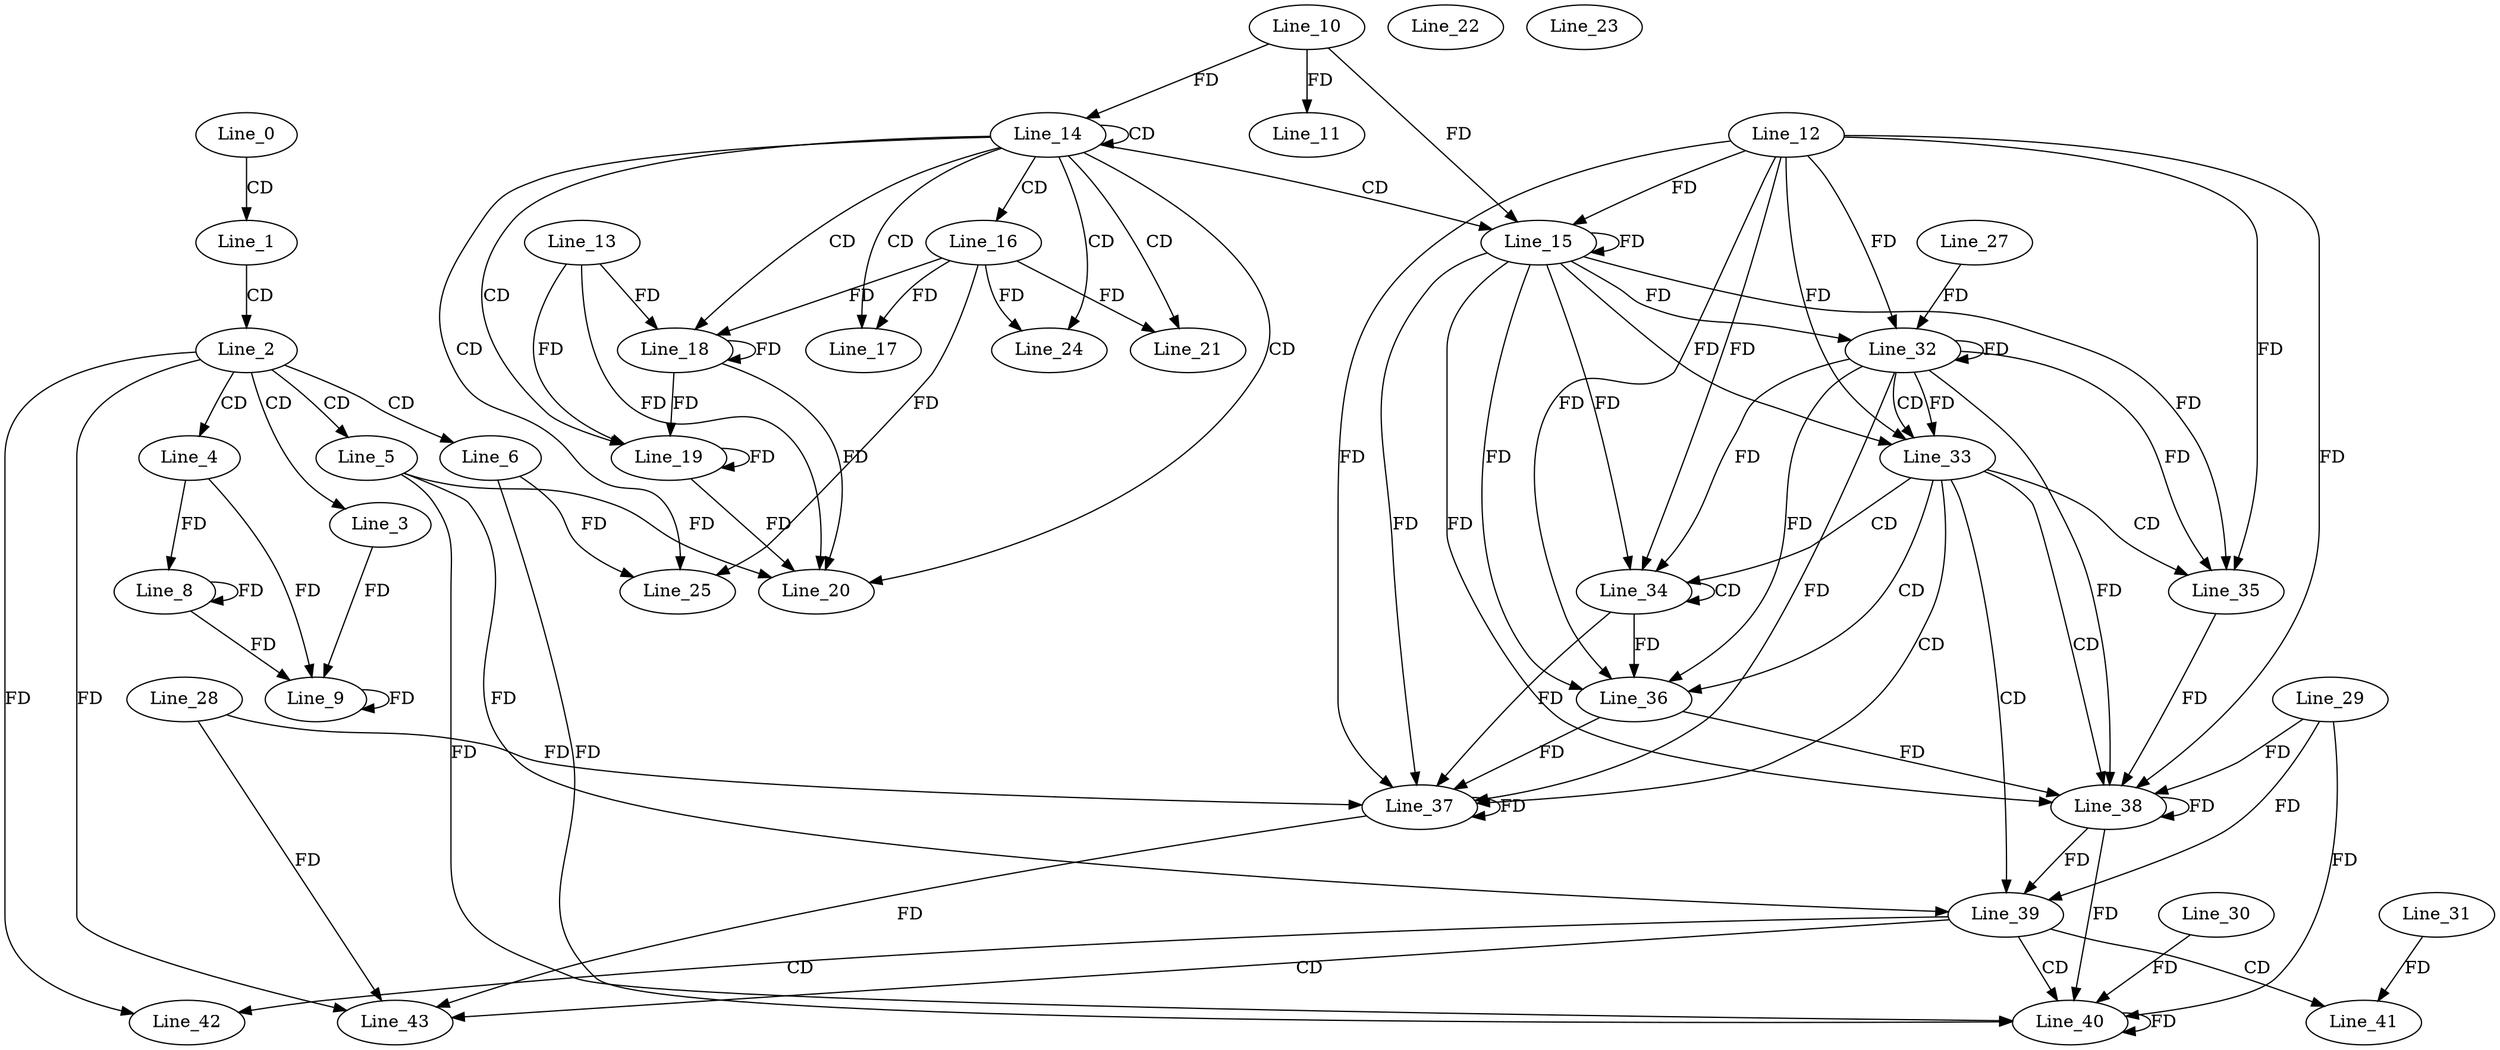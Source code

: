digraph G {
  Line_0;
  Line_1;
  Line_2;
  Line_3;
  Line_4;
  Line_5;
  Line_6;
  Line_8;
  Line_9;
  Line_9;
  Line_10;
  Line_11;
  Line_14;
  Line_14;
  Line_15;
  Line_12;
  Line_15;
  Line_16;
  Line_17;
  Line_18;
  Line_13;
  Line_18;
  Line_19;
  Line_19;
  Line_19;
  Line_20;
  Line_21;
  Line_22;
  Line_23;
  Line_24;
  Line_25;
  Line_25;
  Line_32;
  Line_32;
  Line_27;
  Line_32;
  Line_33;
  Line_33;
  Line_34;
  Line_34;
  Line_35;
  Line_35;
  Line_36;
  Line_36;
  Line_37;
  Line_28;
  Line_37;
  Line_38;
  Line_29;
  Line_38;
  Line_39;
  Line_39;
  Line_40;
  Line_30;
  Line_40;
  Line_40;
  Line_41;
  Line_31;
  Line_42;
  Line_43;
  Line_0 -> Line_1 [ label="CD" ];
  Line_1 -> Line_2 [ label="CD" ];
  Line_2 -> Line_3 [ label="CD" ];
  Line_2 -> Line_4 [ label="CD" ];
  Line_2 -> Line_5 [ label="CD" ];
  Line_2 -> Line_6 [ label="CD" ];
  Line_4 -> Line_8 [ label="FD" ];
  Line_8 -> Line_8 [ label="FD" ];
  Line_3 -> Line_9 [ label="FD" ];
  Line_9 -> Line_9 [ label="FD" ];
  Line_4 -> Line_9 [ label="FD" ];
  Line_8 -> Line_9 [ label="FD" ];
  Line_10 -> Line_11 [ label="FD" ];
  Line_14 -> Line_14 [ label="CD" ];
  Line_10 -> Line_14 [ label="FD" ];
  Line_14 -> Line_15 [ label="CD" ];
  Line_15 -> Line_15 [ label="FD" ];
  Line_12 -> Line_15 [ label="FD" ];
  Line_10 -> Line_15 [ label="FD" ];
  Line_14 -> Line_16 [ label="CD" ];
  Line_14 -> Line_17 [ label="CD" ];
  Line_16 -> Line_17 [ label="FD" ];
  Line_14 -> Line_18 [ label="CD" ];
  Line_18 -> Line_18 [ label="FD" ];
  Line_13 -> Line_18 [ label="FD" ];
  Line_16 -> Line_18 [ label="FD" ];
  Line_14 -> Line_19 [ label="CD" ];
  Line_18 -> Line_19 [ label="FD" ];
  Line_19 -> Line_19 [ label="FD" ];
  Line_13 -> Line_19 [ label="FD" ];
  Line_14 -> Line_20 [ label="CD" ];
  Line_5 -> Line_20 [ label="FD" ];
  Line_18 -> Line_20 [ label="FD" ];
  Line_19 -> Line_20 [ label="FD" ];
  Line_13 -> Line_20 [ label="FD" ];
  Line_14 -> Line_21 [ label="CD" ];
  Line_16 -> Line_21 [ label="FD" ];
  Line_14 -> Line_24 [ label="CD" ];
  Line_16 -> Line_24 [ label="FD" ];
  Line_14 -> Line_25 [ label="CD" ];
  Line_6 -> Line_25 [ label="FD" ];
  Line_16 -> Line_25 [ label="FD" ];
  Line_32 -> Line_32 [ label="FD" ];
  Line_15 -> Line_32 [ label="FD" ];
  Line_12 -> Line_32 [ label="FD" ];
  Line_27 -> Line_32 [ label="FD" ];
  Line_32 -> Line_33 [ label="CD" ];
  Line_32 -> Line_33 [ label="FD" ];
  Line_15 -> Line_33 [ label="FD" ];
  Line_12 -> Line_33 [ label="FD" ];
  Line_33 -> Line_34 [ label="CD" ];
  Line_34 -> Line_34 [ label="CD" ];
  Line_32 -> Line_34 [ label="FD" ];
  Line_15 -> Line_34 [ label="FD" ];
  Line_12 -> Line_34 [ label="FD" ];
  Line_33 -> Line_35 [ label="CD" ];
  Line_32 -> Line_35 [ label="FD" ];
  Line_15 -> Line_35 [ label="FD" ];
  Line_12 -> Line_35 [ label="FD" ];
  Line_33 -> Line_36 [ label="CD" ];
  Line_32 -> Line_36 [ label="FD" ];
  Line_15 -> Line_36 [ label="FD" ];
  Line_12 -> Line_36 [ label="FD" ];
  Line_34 -> Line_36 [ label="FD" ];
  Line_33 -> Line_37 [ label="CD" ];
  Line_37 -> Line_37 [ label="FD" ];
  Line_28 -> Line_37 [ label="FD" ];
  Line_32 -> Line_37 [ label="FD" ];
  Line_15 -> Line_37 [ label="FD" ];
  Line_12 -> Line_37 [ label="FD" ];
  Line_34 -> Line_37 [ label="FD" ];
  Line_36 -> Line_37 [ label="FD" ];
  Line_33 -> Line_38 [ label="CD" ];
  Line_38 -> Line_38 [ label="FD" ];
  Line_29 -> Line_38 [ label="FD" ];
  Line_32 -> Line_38 [ label="FD" ];
  Line_15 -> Line_38 [ label="FD" ];
  Line_12 -> Line_38 [ label="FD" ];
  Line_35 -> Line_38 [ label="FD" ];
  Line_36 -> Line_38 [ label="FD" ];
  Line_33 -> Line_39 [ label="CD" ];
  Line_5 -> Line_39 [ label="FD" ];
  Line_38 -> Line_39 [ label="FD" ];
  Line_29 -> Line_39 [ label="FD" ];
  Line_39 -> Line_40 [ label="CD" ];
  Line_40 -> Line_40 [ label="FD" ];
  Line_30 -> Line_40 [ label="FD" ];
  Line_6 -> Line_40 [ label="FD" ];
  Line_5 -> Line_40 [ label="FD" ];
  Line_38 -> Line_40 [ label="FD" ];
  Line_29 -> Line_40 [ label="FD" ];
  Line_39 -> Line_41 [ label="CD" ];
  Line_31 -> Line_41 [ label="FD" ];
  Line_39 -> Line_42 [ label="CD" ];
  Line_2 -> Line_42 [ label="FD" ];
  Line_39 -> Line_43 [ label="CD" ];
  Line_2 -> Line_43 [ label="FD" ];
  Line_37 -> Line_43 [ label="FD" ];
  Line_28 -> Line_43 [ label="FD" ];
}
